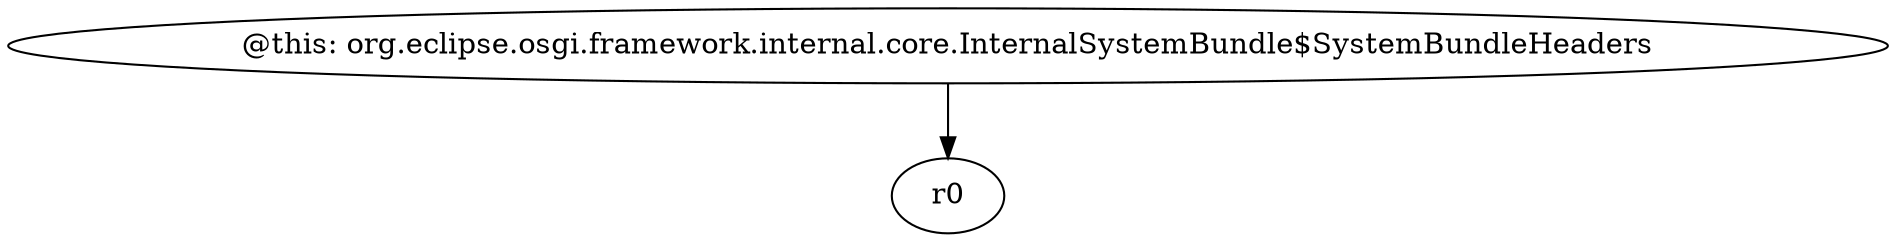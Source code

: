 digraph g {
0[label="@this: org.eclipse.osgi.framework.internal.core.InternalSystemBundle$SystemBundleHeaders"]
1[label="r0"]
0->1[label=""]
}